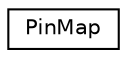 digraph "Graphical Class Hierarchy"
{
 // LATEX_PDF_SIZE
  edge [fontname="Helvetica",fontsize="10",labelfontname="Helvetica",labelfontsize="10"];
  node [fontname="Helvetica",fontsize="10",shape=record];
  rankdir="LR";
  Node0 [label="PinMap",height=0.2,width=0.4,color="black", fillcolor="white", style="filled",URL="$struct_pin_map.html",tooltip=" "];
}
